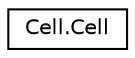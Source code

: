 digraph "Graphical Class Hierarchy"
{
  edge [fontname="Helvetica",fontsize="10",labelfontname="Helvetica",labelfontsize="10"];
  node [fontname="Helvetica",fontsize="10",shape=record];
  rankdir="LR";
  Node0 [label="Cell.Cell",height=0.2,width=0.4,color="black", fillcolor="white", style="filled",URL="$class_cell_1_1_cell.html"];
}
